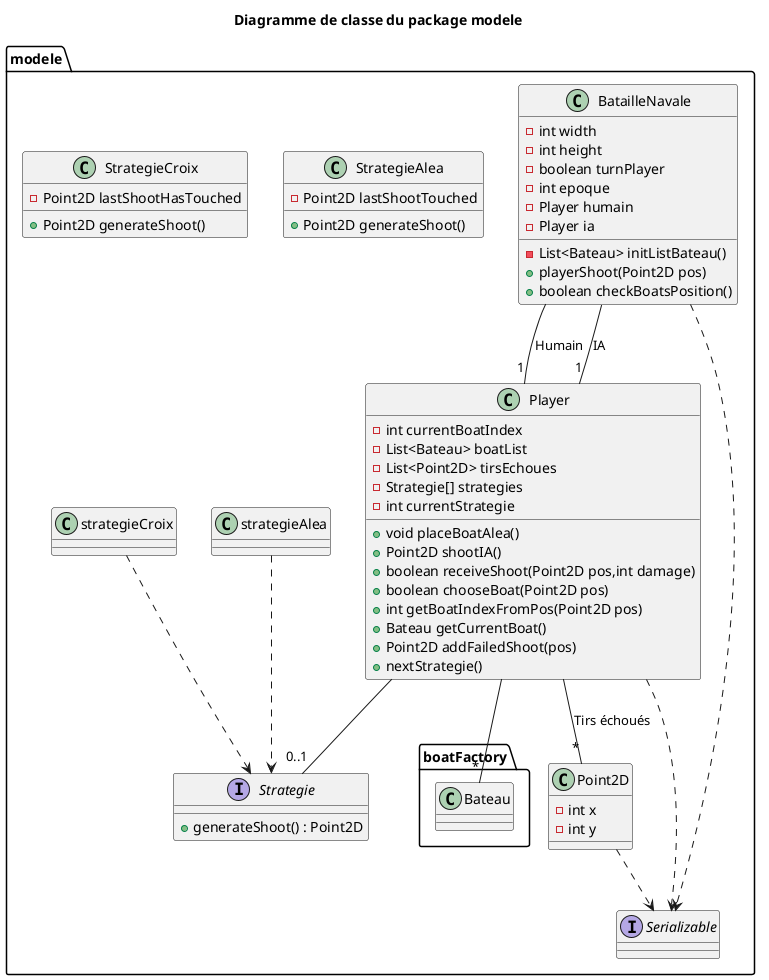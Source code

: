 @startuml

title Diagramme de classe du package modele

package modele {

    class Player {
        - int currentBoatIndex
        - List<Bateau> boatList
        - List<Point2D> tirsEchoues
        - Strategie[] strategies
        - int currentStrategie
        + void placeBoatAlea()
        + Point2D shootIA()
        + boolean receiveShoot(Point2D pos,int damage)
        + boolean chooseBoat(Point2D pos)
        + int getBoatIndexFromPos(Point2D pos)
        + Bateau getCurrentBoat()
        + Point2D addFailedShoot(pos)
        + nextStrategie()
    }
    Player --"*" boatFactory.Bateau
    Player -- "*" Point2D : "Tirs échoués"
    Player -- "0..1" Strategie
    Player ..> Serializable

    class BatailleNavale {
        - int width
        - int height
        - boolean turnPlayer
        - int epoque
        - Player humain
        - Player ia

        - List<Bateau> initListBateau()
        + playerShoot(Point2D pos)
        + boolean checkBoatsPosition()

    }

    Interface Serializable
    
    Interface Strategie {
        + generateShoot() : Point2D
    }
    
    class StrategieAlea{
        - Point2D lastShootTouched
        + Point2D generateShoot()
    }
    
    class StrategieCroix{
        - Point2D lastShootHasTouched
        + Point2D generateShoot()
    }

    class Point2D{
        - int x
        - int y
    }
    
    
    strategieAlea ..> Strategie
    strategieCroix ..> Strategie
    BatailleNavale --"1" Player : "Humain"
    BatailleNavale --"1" Player : "IA"
    BatailleNavale ..> Serializable
    Point2D ..> Serializable
}


@enduml